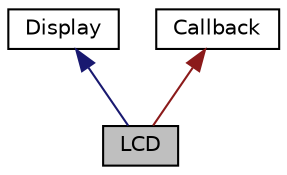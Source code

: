 digraph "LCD"
{
 // LATEX_PDF_SIZE
  edge [fontname="Helvetica",fontsize="10",labelfontname="Helvetica",labelfontsize="10"];
  node [fontname="Helvetica",fontsize="10",shape=record];
  Node1 [label="LCD",height=0.2,width=0.4,color="black", fillcolor="grey75", style="filled", fontcolor="black",tooltip="Clase del objeto lcd El objeto lcd permite el manejo de displays digitales mediante comunicación de 4..."];
  Node2 -> Node1 [dir="back",color="midnightblue",fontsize="10",style="solid",fontname="Helvetica"];
  Node2 [label="Display",height=0.2,width=0.4,color="black", fillcolor="white", style="filled",URL="$class_display.html",tooltip="Clase del objeto display Clase abstracta pura para la generación de displays."];
  Node3 -> Node1 [dir="back",color="firebrick4",fontsize="10",style="solid",fontname="Helvetica"];
  Node3 [label="Callback",height=0.2,width=0.4,color="black", fillcolor="white", style="filled",URL="$class_callback.html",tooltip="Clase del objeto Callback."];
}
